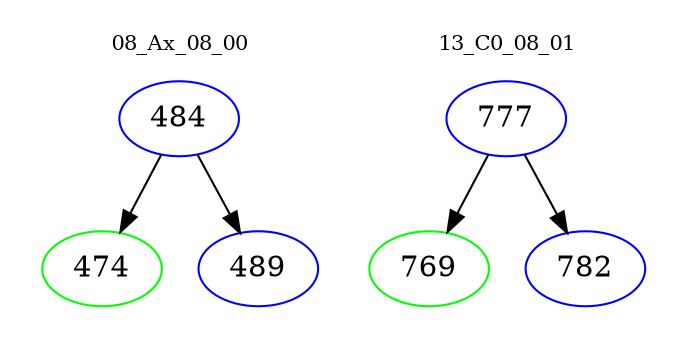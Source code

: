 digraph{
subgraph cluster_0 {
color = white
label = "08_Ax_08_00";
fontsize=10;
T0_484 [label="484", color="blue"]
T0_484 -> T0_474 [color="black"]
T0_474 [label="474", color="green"]
T0_484 -> T0_489 [color="black"]
T0_489 [label="489", color="blue"]
}
subgraph cluster_1 {
color = white
label = "13_C0_08_01";
fontsize=10;
T1_777 [label="777", color="blue"]
T1_777 -> T1_769 [color="black"]
T1_769 [label="769", color="green"]
T1_777 -> T1_782 [color="black"]
T1_782 [label="782", color="blue"]
}
}

